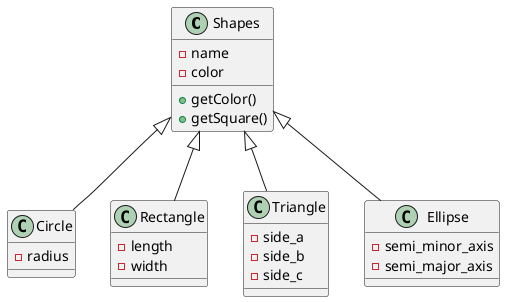 @startuml
Shapes <|-- Circle

Circle : -radius

Shapes : -name
Shapes : -color
Shapes : +getColor()
Shapes : +getSquare()

Shapes <|-- Rectangle
Rectangle : -length
Rectangle : -width

Shapes <|-- Triangle
Triangle : -side_a
Triangle : -side_b
Triangle : -side_c

Shapes <|-- Ellipse
Ellipse : -semi_minor_axis
Ellipse : -semi_major_axis

@enduml
